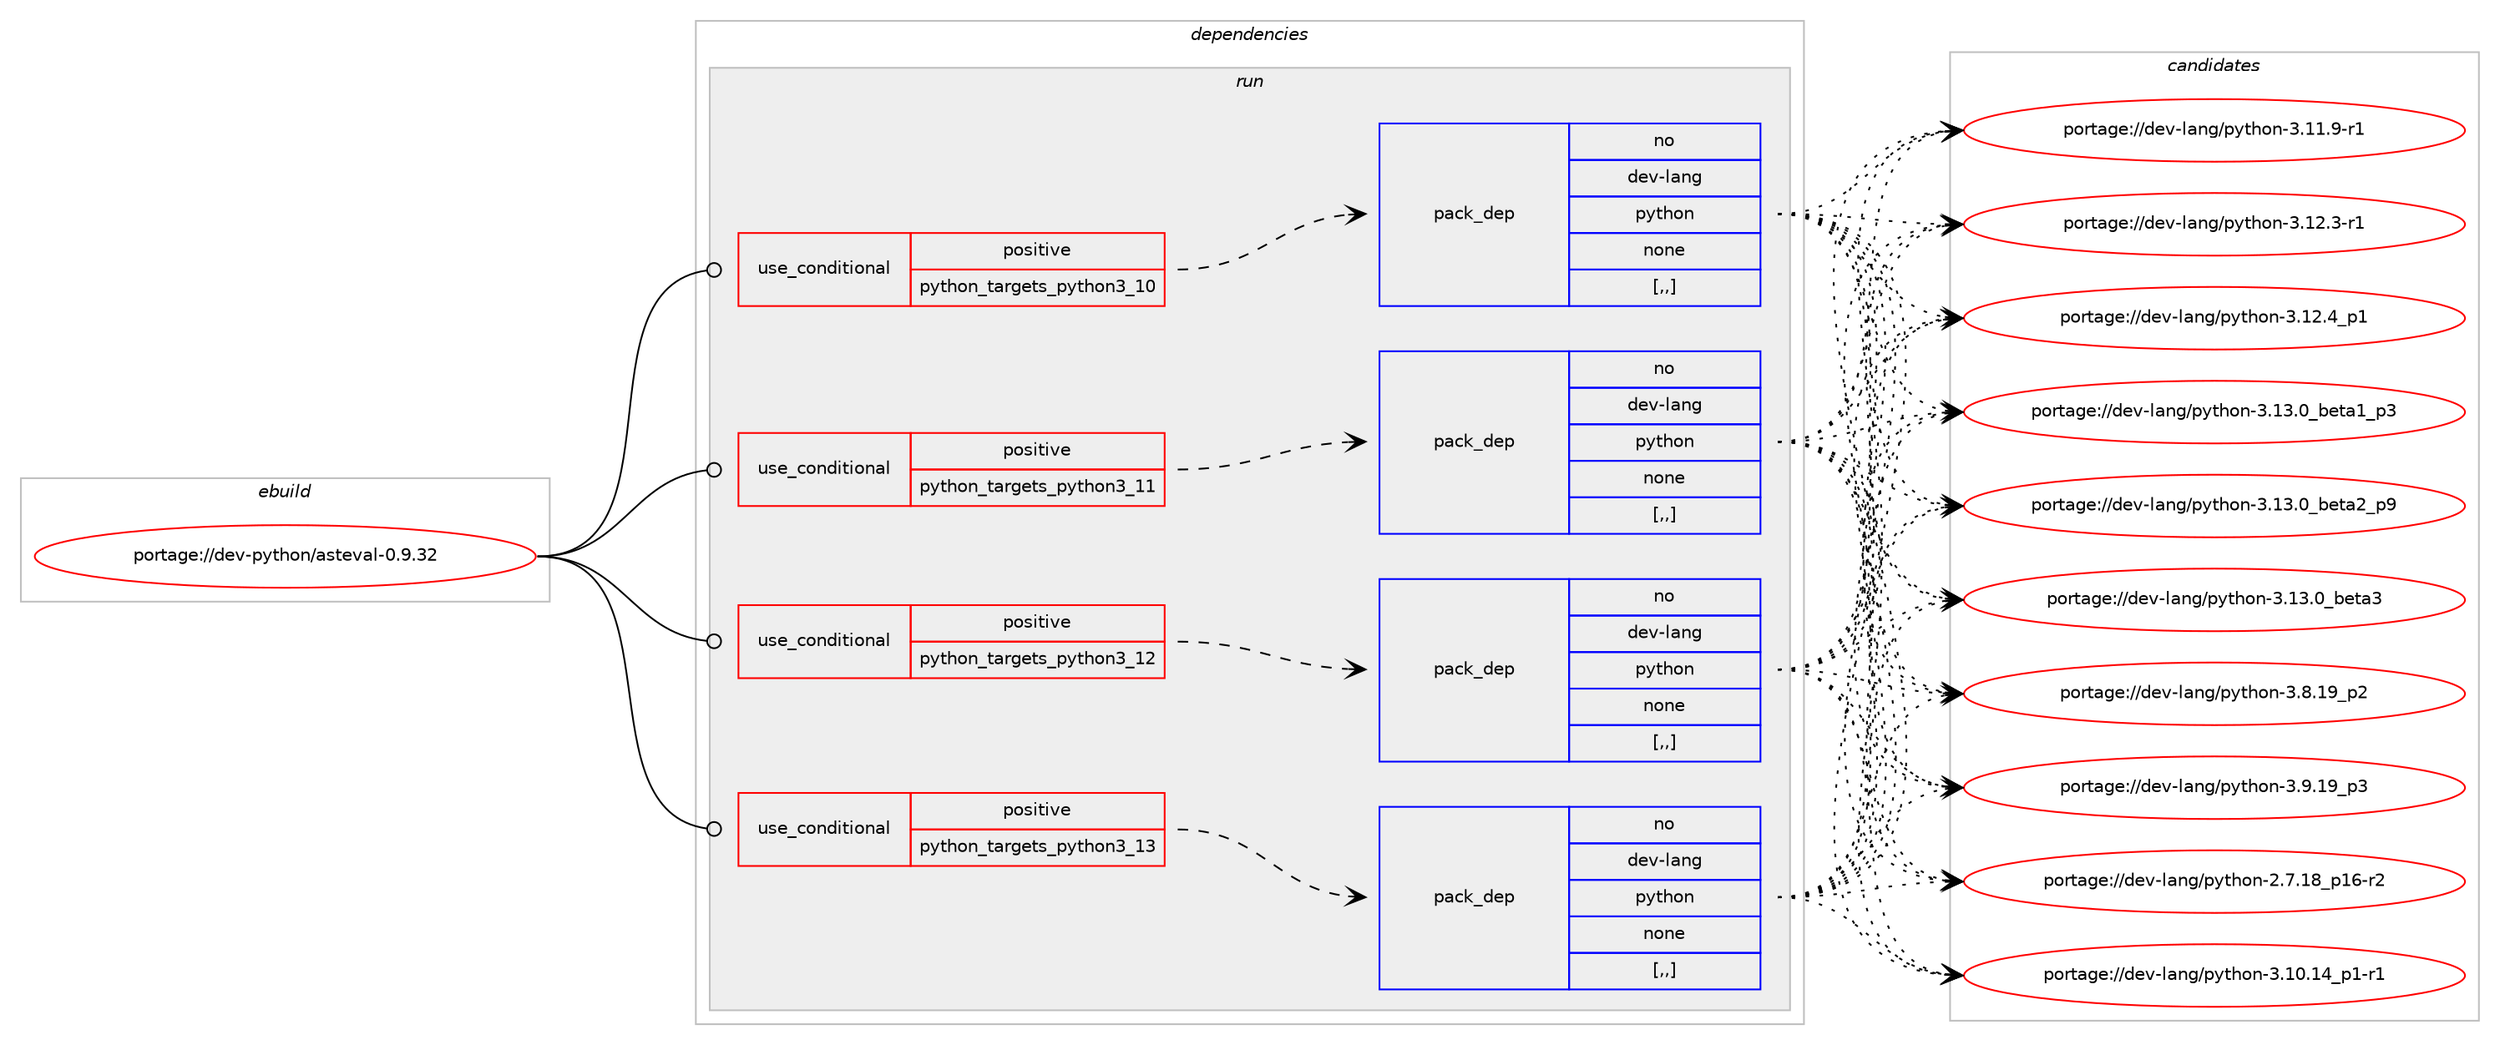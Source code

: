 digraph prolog {

# *************
# Graph options
# *************

newrank=true;
concentrate=true;
compound=true;
graph [rankdir=LR,fontname=Helvetica,fontsize=10,ranksep=1.5];#, ranksep=2.5, nodesep=0.2];
edge  [arrowhead=vee];
node  [fontname=Helvetica,fontsize=10];

# **********
# The ebuild
# **********

subgraph cluster_leftcol {
color=gray;
label=<<i>ebuild</i>>;
id [label="portage://dev-python/asteval-0.9.32", color=red, width=4, href="../dev-python/asteval-0.9.32.svg"];
}

# ****************
# The dependencies
# ****************

subgraph cluster_midcol {
color=gray;
label=<<i>dependencies</i>>;
subgraph cluster_compile {
fillcolor="#eeeeee";
style=filled;
label=<<i>compile</i>>;
}
subgraph cluster_compileandrun {
fillcolor="#eeeeee";
style=filled;
label=<<i>compile and run</i>>;
}
subgraph cluster_run {
fillcolor="#eeeeee";
style=filled;
label=<<i>run</i>>;
subgraph cond30172 {
dependency138955 [label=<<TABLE BORDER="0" CELLBORDER="1" CELLSPACING="0" CELLPADDING="4"><TR><TD ROWSPAN="3" CELLPADDING="10">use_conditional</TD></TR><TR><TD>positive</TD></TR><TR><TD>python_targets_python3_10</TD></TR></TABLE>>, shape=none, color=red];
subgraph pack107574 {
dependency138956 [label=<<TABLE BORDER="0" CELLBORDER="1" CELLSPACING="0" CELLPADDING="4" WIDTH="220"><TR><TD ROWSPAN="6" CELLPADDING="30">pack_dep</TD></TR><TR><TD WIDTH="110">no</TD></TR><TR><TD>dev-lang</TD></TR><TR><TD>python</TD></TR><TR><TD>none</TD></TR><TR><TD>[,,]</TD></TR></TABLE>>, shape=none, color=blue];
}
dependency138955:e -> dependency138956:w [weight=20,style="dashed",arrowhead="vee"];
}
id:e -> dependency138955:w [weight=20,style="solid",arrowhead="odot"];
subgraph cond30173 {
dependency138957 [label=<<TABLE BORDER="0" CELLBORDER="1" CELLSPACING="0" CELLPADDING="4"><TR><TD ROWSPAN="3" CELLPADDING="10">use_conditional</TD></TR><TR><TD>positive</TD></TR><TR><TD>python_targets_python3_11</TD></TR></TABLE>>, shape=none, color=red];
subgraph pack107575 {
dependency138958 [label=<<TABLE BORDER="0" CELLBORDER="1" CELLSPACING="0" CELLPADDING="4" WIDTH="220"><TR><TD ROWSPAN="6" CELLPADDING="30">pack_dep</TD></TR><TR><TD WIDTH="110">no</TD></TR><TR><TD>dev-lang</TD></TR><TR><TD>python</TD></TR><TR><TD>none</TD></TR><TR><TD>[,,]</TD></TR></TABLE>>, shape=none, color=blue];
}
dependency138957:e -> dependency138958:w [weight=20,style="dashed",arrowhead="vee"];
}
id:e -> dependency138957:w [weight=20,style="solid",arrowhead="odot"];
subgraph cond30174 {
dependency138959 [label=<<TABLE BORDER="0" CELLBORDER="1" CELLSPACING="0" CELLPADDING="4"><TR><TD ROWSPAN="3" CELLPADDING="10">use_conditional</TD></TR><TR><TD>positive</TD></TR><TR><TD>python_targets_python3_12</TD></TR></TABLE>>, shape=none, color=red];
subgraph pack107576 {
dependency138960 [label=<<TABLE BORDER="0" CELLBORDER="1" CELLSPACING="0" CELLPADDING="4" WIDTH="220"><TR><TD ROWSPAN="6" CELLPADDING="30">pack_dep</TD></TR><TR><TD WIDTH="110">no</TD></TR><TR><TD>dev-lang</TD></TR><TR><TD>python</TD></TR><TR><TD>none</TD></TR><TR><TD>[,,]</TD></TR></TABLE>>, shape=none, color=blue];
}
dependency138959:e -> dependency138960:w [weight=20,style="dashed",arrowhead="vee"];
}
id:e -> dependency138959:w [weight=20,style="solid",arrowhead="odot"];
subgraph cond30175 {
dependency138961 [label=<<TABLE BORDER="0" CELLBORDER="1" CELLSPACING="0" CELLPADDING="4"><TR><TD ROWSPAN="3" CELLPADDING="10">use_conditional</TD></TR><TR><TD>positive</TD></TR><TR><TD>python_targets_python3_13</TD></TR></TABLE>>, shape=none, color=red];
subgraph pack107577 {
dependency138962 [label=<<TABLE BORDER="0" CELLBORDER="1" CELLSPACING="0" CELLPADDING="4" WIDTH="220"><TR><TD ROWSPAN="6" CELLPADDING="30">pack_dep</TD></TR><TR><TD WIDTH="110">no</TD></TR><TR><TD>dev-lang</TD></TR><TR><TD>python</TD></TR><TR><TD>none</TD></TR><TR><TD>[,,]</TD></TR></TABLE>>, shape=none, color=blue];
}
dependency138961:e -> dependency138962:w [weight=20,style="dashed",arrowhead="vee"];
}
id:e -> dependency138961:w [weight=20,style="solid",arrowhead="odot"];
}
}

# **************
# The candidates
# **************

subgraph cluster_choices {
rank=same;
color=gray;
label=<<i>candidates</i>>;

subgraph choice107574 {
color=black;
nodesep=1;
choice100101118451089711010347112121116104111110455046554649569511249544511450 [label="portage://dev-lang/python-2.7.18_p16-r2", color=red, width=4,href="../dev-lang/python-2.7.18_p16-r2.svg"];
choice100101118451089711010347112121116104111110455146494846495295112494511449 [label="portage://dev-lang/python-3.10.14_p1-r1", color=red, width=4,href="../dev-lang/python-3.10.14_p1-r1.svg"];
choice100101118451089711010347112121116104111110455146494946574511449 [label="portage://dev-lang/python-3.11.9-r1", color=red, width=4,href="../dev-lang/python-3.11.9-r1.svg"];
choice100101118451089711010347112121116104111110455146495046514511449 [label="portage://dev-lang/python-3.12.3-r1", color=red, width=4,href="../dev-lang/python-3.12.3-r1.svg"];
choice100101118451089711010347112121116104111110455146495046529511249 [label="portage://dev-lang/python-3.12.4_p1", color=red, width=4,href="../dev-lang/python-3.12.4_p1.svg"];
choice10010111845108971101034711212111610411111045514649514648959810111697499511251 [label="portage://dev-lang/python-3.13.0_beta1_p3", color=red, width=4,href="../dev-lang/python-3.13.0_beta1_p3.svg"];
choice10010111845108971101034711212111610411111045514649514648959810111697509511257 [label="portage://dev-lang/python-3.13.0_beta2_p9", color=red, width=4,href="../dev-lang/python-3.13.0_beta2_p9.svg"];
choice1001011184510897110103471121211161041111104551464951464895981011169751 [label="portage://dev-lang/python-3.13.0_beta3", color=red, width=4,href="../dev-lang/python-3.13.0_beta3.svg"];
choice100101118451089711010347112121116104111110455146564649579511250 [label="portage://dev-lang/python-3.8.19_p2", color=red, width=4,href="../dev-lang/python-3.8.19_p2.svg"];
choice100101118451089711010347112121116104111110455146574649579511251 [label="portage://dev-lang/python-3.9.19_p3", color=red, width=4,href="../dev-lang/python-3.9.19_p3.svg"];
dependency138956:e -> choice100101118451089711010347112121116104111110455046554649569511249544511450:w [style=dotted,weight="100"];
dependency138956:e -> choice100101118451089711010347112121116104111110455146494846495295112494511449:w [style=dotted,weight="100"];
dependency138956:e -> choice100101118451089711010347112121116104111110455146494946574511449:w [style=dotted,weight="100"];
dependency138956:e -> choice100101118451089711010347112121116104111110455146495046514511449:w [style=dotted,weight="100"];
dependency138956:e -> choice100101118451089711010347112121116104111110455146495046529511249:w [style=dotted,weight="100"];
dependency138956:e -> choice10010111845108971101034711212111610411111045514649514648959810111697499511251:w [style=dotted,weight="100"];
dependency138956:e -> choice10010111845108971101034711212111610411111045514649514648959810111697509511257:w [style=dotted,weight="100"];
dependency138956:e -> choice1001011184510897110103471121211161041111104551464951464895981011169751:w [style=dotted,weight="100"];
dependency138956:e -> choice100101118451089711010347112121116104111110455146564649579511250:w [style=dotted,weight="100"];
dependency138956:e -> choice100101118451089711010347112121116104111110455146574649579511251:w [style=dotted,weight="100"];
}
subgraph choice107575 {
color=black;
nodesep=1;
choice100101118451089711010347112121116104111110455046554649569511249544511450 [label="portage://dev-lang/python-2.7.18_p16-r2", color=red, width=4,href="../dev-lang/python-2.7.18_p16-r2.svg"];
choice100101118451089711010347112121116104111110455146494846495295112494511449 [label="portage://dev-lang/python-3.10.14_p1-r1", color=red, width=4,href="../dev-lang/python-3.10.14_p1-r1.svg"];
choice100101118451089711010347112121116104111110455146494946574511449 [label="portage://dev-lang/python-3.11.9-r1", color=red, width=4,href="../dev-lang/python-3.11.9-r1.svg"];
choice100101118451089711010347112121116104111110455146495046514511449 [label="portage://dev-lang/python-3.12.3-r1", color=red, width=4,href="../dev-lang/python-3.12.3-r1.svg"];
choice100101118451089711010347112121116104111110455146495046529511249 [label="portage://dev-lang/python-3.12.4_p1", color=red, width=4,href="../dev-lang/python-3.12.4_p1.svg"];
choice10010111845108971101034711212111610411111045514649514648959810111697499511251 [label="portage://dev-lang/python-3.13.0_beta1_p3", color=red, width=4,href="../dev-lang/python-3.13.0_beta1_p3.svg"];
choice10010111845108971101034711212111610411111045514649514648959810111697509511257 [label="portage://dev-lang/python-3.13.0_beta2_p9", color=red, width=4,href="../dev-lang/python-3.13.0_beta2_p9.svg"];
choice1001011184510897110103471121211161041111104551464951464895981011169751 [label="portage://dev-lang/python-3.13.0_beta3", color=red, width=4,href="../dev-lang/python-3.13.0_beta3.svg"];
choice100101118451089711010347112121116104111110455146564649579511250 [label="portage://dev-lang/python-3.8.19_p2", color=red, width=4,href="../dev-lang/python-3.8.19_p2.svg"];
choice100101118451089711010347112121116104111110455146574649579511251 [label="portage://dev-lang/python-3.9.19_p3", color=red, width=4,href="../dev-lang/python-3.9.19_p3.svg"];
dependency138958:e -> choice100101118451089711010347112121116104111110455046554649569511249544511450:w [style=dotted,weight="100"];
dependency138958:e -> choice100101118451089711010347112121116104111110455146494846495295112494511449:w [style=dotted,weight="100"];
dependency138958:e -> choice100101118451089711010347112121116104111110455146494946574511449:w [style=dotted,weight="100"];
dependency138958:e -> choice100101118451089711010347112121116104111110455146495046514511449:w [style=dotted,weight="100"];
dependency138958:e -> choice100101118451089711010347112121116104111110455146495046529511249:w [style=dotted,weight="100"];
dependency138958:e -> choice10010111845108971101034711212111610411111045514649514648959810111697499511251:w [style=dotted,weight="100"];
dependency138958:e -> choice10010111845108971101034711212111610411111045514649514648959810111697509511257:w [style=dotted,weight="100"];
dependency138958:e -> choice1001011184510897110103471121211161041111104551464951464895981011169751:w [style=dotted,weight="100"];
dependency138958:e -> choice100101118451089711010347112121116104111110455146564649579511250:w [style=dotted,weight="100"];
dependency138958:e -> choice100101118451089711010347112121116104111110455146574649579511251:w [style=dotted,weight="100"];
}
subgraph choice107576 {
color=black;
nodesep=1;
choice100101118451089711010347112121116104111110455046554649569511249544511450 [label="portage://dev-lang/python-2.7.18_p16-r2", color=red, width=4,href="../dev-lang/python-2.7.18_p16-r2.svg"];
choice100101118451089711010347112121116104111110455146494846495295112494511449 [label="portage://dev-lang/python-3.10.14_p1-r1", color=red, width=4,href="../dev-lang/python-3.10.14_p1-r1.svg"];
choice100101118451089711010347112121116104111110455146494946574511449 [label="portage://dev-lang/python-3.11.9-r1", color=red, width=4,href="../dev-lang/python-3.11.9-r1.svg"];
choice100101118451089711010347112121116104111110455146495046514511449 [label="portage://dev-lang/python-3.12.3-r1", color=red, width=4,href="../dev-lang/python-3.12.3-r1.svg"];
choice100101118451089711010347112121116104111110455146495046529511249 [label="portage://dev-lang/python-3.12.4_p1", color=red, width=4,href="../dev-lang/python-3.12.4_p1.svg"];
choice10010111845108971101034711212111610411111045514649514648959810111697499511251 [label="portage://dev-lang/python-3.13.0_beta1_p3", color=red, width=4,href="../dev-lang/python-3.13.0_beta1_p3.svg"];
choice10010111845108971101034711212111610411111045514649514648959810111697509511257 [label="portage://dev-lang/python-3.13.0_beta2_p9", color=red, width=4,href="../dev-lang/python-3.13.0_beta2_p9.svg"];
choice1001011184510897110103471121211161041111104551464951464895981011169751 [label="portage://dev-lang/python-3.13.0_beta3", color=red, width=4,href="../dev-lang/python-3.13.0_beta3.svg"];
choice100101118451089711010347112121116104111110455146564649579511250 [label="portage://dev-lang/python-3.8.19_p2", color=red, width=4,href="../dev-lang/python-3.8.19_p2.svg"];
choice100101118451089711010347112121116104111110455146574649579511251 [label="portage://dev-lang/python-3.9.19_p3", color=red, width=4,href="../dev-lang/python-3.9.19_p3.svg"];
dependency138960:e -> choice100101118451089711010347112121116104111110455046554649569511249544511450:w [style=dotted,weight="100"];
dependency138960:e -> choice100101118451089711010347112121116104111110455146494846495295112494511449:w [style=dotted,weight="100"];
dependency138960:e -> choice100101118451089711010347112121116104111110455146494946574511449:w [style=dotted,weight="100"];
dependency138960:e -> choice100101118451089711010347112121116104111110455146495046514511449:w [style=dotted,weight="100"];
dependency138960:e -> choice100101118451089711010347112121116104111110455146495046529511249:w [style=dotted,weight="100"];
dependency138960:e -> choice10010111845108971101034711212111610411111045514649514648959810111697499511251:w [style=dotted,weight="100"];
dependency138960:e -> choice10010111845108971101034711212111610411111045514649514648959810111697509511257:w [style=dotted,weight="100"];
dependency138960:e -> choice1001011184510897110103471121211161041111104551464951464895981011169751:w [style=dotted,weight="100"];
dependency138960:e -> choice100101118451089711010347112121116104111110455146564649579511250:w [style=dotted,weight="100"];
dependency138960:e -> choice100101118451089711010347112121116104111110455146574649579511251:w [style=dotted,weight="100"];
}
subgraph choice107577 {
color=black;
nodesep=1;
choice100101118451089711010347112121116104111110455046554649569511249544511450 [label="portage://dev-lang/python-2.7.18_p16-r2", color=red, width=4,href="../dev-lang/python-2.7.18_p16-r2.svg"];
choice100101118451089711010347112121116104111110455146494846495295112494511449 [label="portage://dev-lang/python-3.10.14_p1-r1", color=red, width=4,href="../dev-lang/python-3.10.14_p1-r1.svg"];
choice100101118451089711010347112121116104111110455146494946574511449 [label="portage://dev-lang/python-3.11.9-r1", color=red, width=4,href="../dev-lang/python-3.11.9-r1.svg"];
choice100101118451089711010347112121116104111110455146495046514511449 [label="portage://dev-lang/python-3.12.3-r1", color=red, width=4,href="../dev-lang/python-3.12.3-r1.svg"];
choice100101118451089711010347112121116104111110455146495046529511249 [label="portage://dev-lang/python-3.12.4_p1", color=red, width=4,href="../dev-lang/python-3.12.4_p1.svg"];
choice10010111845108971101034711212111610411111045514649514648959810111697499511251 [label="portage://dev-lang/python-3.13.0_beta1_p3", color=red, width=4,href="../dev-lang/python-3.13.0_beta1_p3.svg"];
choice10010111845108971101034711212111610411111045514649514648959810111697509511257 [label="portage://dev-lang/python-3.13.0_beta2_p9", color=red, width=4,href="../dev-lang/python-3.13.0_beta2_p9.svg"];
choice1001011184510897110103471121211161041111104551464951464895981011169751 [label="portage://dev-lang/python-3.13.0_beta3", color=red, width=4,href="../dev-lang/python-3.13.0_beta3.svg"];
choice100101118451089711010347112121116104111110455146564649579511250 [label="portage://dev-lang/python-3.8.19_p2", color=red, width=4,href="../dev-lang/python-3.8.19_p2.svg"];
choice100101118451089711010347112121116104111110455146574649579511251 [label="portage://dev-lang/python-3.9.19_p3", color=red, width=4,href="../dev-lang/python-3.9.19_p3.svg"];
dependency138962:e -> choice100101118451089711010347112121116104111110455046554649569511249544511450:w [style=dotted,weight="100"];
dependency138962:e -> choice100101118451089711010347112121116104111110455146494846495295112494511449:w [style=dotted,weight="100"];
dependency138962:e -> choice100101118451089711010347112121116104111110455146494946574511449:w [style=dotted,weight="100"];
dependency138962:e -> choice100101118451089711010347112121116104111110455146495046514511449:w [style=dotted,weight="100"];
dependency138962:e -> choice100101118451089711010347112121116104111110455146495046529511249:w [style=dotted,weight="100"];
dependency138962:e -> choice10010111845108971101034711212111610411111045514649514648959810111697499511251:w [style=dotted,weight="100"];
dependency138962:e -> choice10010111845108971101034711212111610411111045514649514648959810111697509511257:w [style=dotted,weight="100"];
dependency138962:e -> choice1001011184510897110103471121211161041111104551464951464895981011169751:w [style=dotted,weight="100"];
dependency138962:e -> choice100101118451089711010347112121116104111110455146564649579511250:w [style=dotted,weight="100"];
dependency138962:e -> choice100101118451089711010347112121116104111110455146574649579511251:w [style=dotted,weight="100"];
}
}

}
